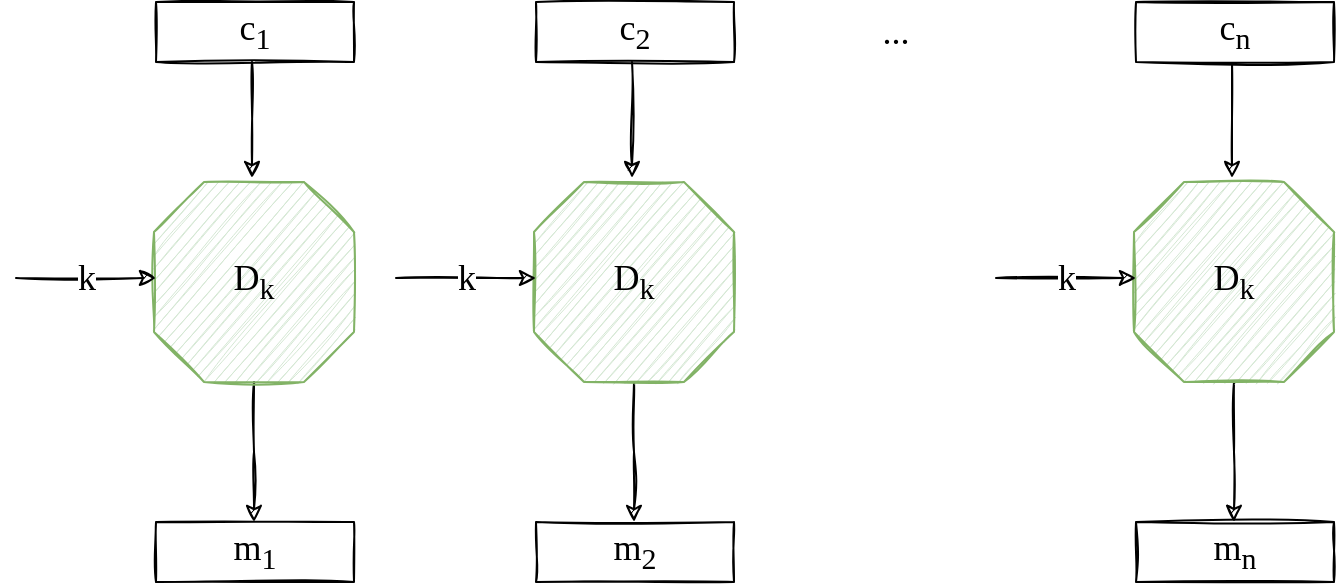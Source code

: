 <mxfile version="15.9.1" type="device"><diagram id="JP0gBPxypD-B3swmiFSp" name="Page-1"><mxGraphModel dx="1422" dy="780" grid="1" gridSize="10" guides="1" tooltips="1" connect="1" arrows="1" fold="1" page="1" pageScale="1" pageWidth="827" pageHeight="1169" math="0" shadow="0"><root><mxCell id="0"/><mxCell id="1" parent="0"/><mxCell id="Hk6vYFL49BtFeGfYQOWi-4" style="edgeStyle=orthogonalEdgeStyle;rounded=0;sketch=1;orthogonalLoop=1;jettySize=auto;html=1;fontFamily=Maven Pro;fontSize=18;" edge="1" parent="1" source="Y4TUV4H3YHWyU1hq7ZdA-2"><mxGeometry relative="1" as="geometry"><mxPoint x="169" y="510" as="targetPoint"/></mxGeometry></mxCell><mxCell id="Y4TUV4H3YHWyU1hq7ZdA-2" value="D&lt;sub&gt;k&lt;/sub&gt;" style="verticalLabelPosition=middle;verticalAlign=middle;html=1;shape=mxgraph.basic.polygon;polyCoords=[[0.25,0],[0.75,0],[1,0.25],[1,0.75],[0.75,1],[0.25,1],[0,0.75],[0,0.25]];polyline=0;sketch=1;fillColor=#d5e8d4;strokeColor=#82b366;fontFamily=Maven Pro;fontSize=18;whiteSpace=wrap;horizontal=1;labelPosition=center;align=center;" parent="1" vertex="1"><mxGeometry x="119" y="340" width="100" height="100" as="geometry"/></mxCell><mxCell id="7hbDICzPNJceYgBazotr-1" value="" style="endArrow=classic;html=1;rounded=0;entryX=0.49;entryY=-0.02;entryDx=0;entryDy=0;entryPerimeter=0;sketch=1;" parent="1" target="Y4TUV4H3YHWyU1hq7ZdA-2" edge="1"><mxGeometry width="50" height="50" relative="1" as="geometry"><mxPoint x="168" y="280" as="sourcePoint"/><mxPoint x="189" y="150" as="targetPoint"/></mxGeometry></mxCell><mxCell id="Hk6vYFL49BtFeGfYQOWi-1" value="c&lt;sub&gt;1&lt;/sub&gt;" style="rounded=0;whiteSpace=wrap;html=1;sketch=1;fontSize=18;fontFamily=Maven Pro;" vertex="1" parent="1"><mxGeometry x="120" y="250" width="99" height="30" as="geometry"/></mxCell><mxCell id="Hk6vYFL49BtFeGfYQOWi-2" value="..." style="text;html=1;strokeColor=none;fillColor=none;align=center;verticalAlign=middle;whiteSpace=wrap;rounded=0;sketch=1;fontFamily=Maven Pro;fontSize=18;" vertex="1" parent="1"><mxGeometry x="460" y="250" width="60" height="30" as="geometry"/></mxCell><mxCell id="Hk6vYFL49BtFeGfYQOWi-3" value="k" style="endArrow=classic;html=1;rounded=0;fontFamily=Maven Pro;fontSize=18;entryX=0.01;entryY=0.48;entryDx=0;entryDy=0;entryPerimeter=0;sketch=1;" edge="1" parent="1" target="Y4TUV4H3YHWyU1hq7ZdA-2"><mxGeometry width="50" height="50" relative="1" as="geometry"><mxPoint x="50" y="388" as="sourcePoint"/><mxPoint x="80" y="380" as="targetPoint"/></mxGeometry></mxCell><mxCell id="Hk6vYFL49BtFeGfYQOWi-5" value="m&lt;sub&gt;1&lt;/sub&gt;" style="rounded=0;whiteSpace=wrap;html=1;sketch=1;fontSize=18;fontFamily=Maven Pro;" vertex="1" parent="1"><mxGeometry x="120" y="510" width="99" height="30" as="geometry"/></mxCell><mxCell id="Hk6vYFL49BtFeGfYQOWi-6" style="edgeStyle=orthogonalEdgeStyle;rounded=0;sketch=1;orthogonalLoop=1;jettySize=auto;html=1;fontFamily=Maven Pro;fontSize=18;" edge="1" parent="1" source="Hk6vYFL49BtFeGfYQOWi-7"><mxGeometry relative="1" as="geometry"><mxPoint x="359" y="510" as="targetPoint"/></mxGeometry></mxCell><mxCell id="Hk6vYFL49BtFeGfYQOWi-7" value="D&lt;sub&gt;k&lt;/sub&gt;" style="verticalLabelPosition=middle;verticalAlign=middle;html=1;shape=mxgraph.basic.polygon;polyCoords=[[0.25,0],[0.75,0],[1,0.25],[1,0.75],[0.75,1],[0.25,1],[0,0.75],[0,0.25]];polyline=0;sketch=1;fillColor=#d5e8d4;strokeColor=#82b366;fontFamily=Maven Pro;fontSize=18;whiteSpace=wrap;horizontal=1;labelPosition=center;align=center;" vertex="1" parent="1"><mxGeometry x="309" y="340" width="100" height="100" as="geometry"/></mxCell><mxCell id="Hk6vYFL49BtFeGfYQOWi-8" value="" style="endArrow=classic;html=1;rounded=0;entryX=0.49;entryY=-0.02;entryDx=0;entryDy=0;entryPerimeter=0;sketch=1;" edge="1" parent="1" target="Hk6vYFL49BtFeGfYQOWi-7"><mxGeometry width="50" height="50" relative="1" as="geometry"><mxPoint x="358" y="280" as="sourcePoint"/><mxPoint x="379" y="150" as="targetPoint"/></mxGeometry></mxCell><mxCell id="Hk6vYFL49BtFeGfYQOWi-9" value="c&lt;sub&gt;2&lt;/sub&gt;" style="rounded=0;whiteSpace=wrap;html=1;sketch=1;fontSize=18;fontFamily=Maven Pro;" vertex="1" parent="1"><mxGeometry x="310" y="250" width="99" height="30" as="geometry"/></mxCell><mxCell id="Hk6vYFL49BtFeGfYQOWi-10" value="k" style="endArrow=classic;html=1;rounded=0;fontFamily=Maven Pro;fontSize=18;entryX=0.01;entryY=0.48;entryDx=0;entryDy=0;entryPerimeter=0;sketch=1;" edge="1" parent="1" target="Hk6vYFL49BtFeGfYQOWi-7"><mxGeometry width="50" height="50" relative="1" as="geometry"><mxPoint x="240" y="388" as="sourcePoint"/><mxPoint x="270" y="380" as="targetPoint"/></mxGeometry></mxCell><mxCell id="Hk6vYFL49BtFeGfYQOWi-11" value="m&lt;sub&gt;2&lt;/sub&gt;" style="rounded=0;whiteSpace=wrap;html=1;sketch=1;fontSize=18;fontFamily=Maven Pro;" vertex="1" parent="1"><mxGeometry x="310" y="510" width="99" height="30" as="geometry"/></mxCell><mxCell id="Hk6vYFL49BtFeGfYQOWi-12" style="edgeStyle=orthogonalEdgeStyle;rounded=0;sketch=1;orthogonalLoop=1;jettySize=auto;html=1;fontFamily=Maven Pro;fontSize=18;" edge="1" parent="1" source="Hk6vYFL49BtFeGfYQOWi-13"><mxGeometry relative="1" as="geometry"><mxPoint x="659" y="510" as="targetPoint"/></mxGeometry></mxCell><mxCell id="Hk6vYFL49BtFeGfYQOWi-13" value="D&lt;sub&gt;k&lt;/sub&gt;" style="verticalLabelPosition=middle;verticalAlign=middle;html=1;shape=mxgraph.basic.polygon;polyCoords=[[0.25,0],[0.75,0],[1,0.25],[1,0.75],[0.75,1],[0.25,1],[0,0.75],[0,0.25]];polyline=0;sketch=1;fillColor=#d5e8d4;strokeColor=#82b366;fontFamily=Maven Pro;fontSize=18;whiteSpace=wrap;horizontal=1;labelPosition=center;align=center;" vertex="1" parent="1"><mxGeometry x="609" y="340" width="100" height="100" as="geometry"/></mxCell><mxCell id="Hk6vYFL49BtFeGfYQOWi-14" value="" style="endArrow=classic;html=1;rounded=0;entryX=0.49;entryY=-0.02;entryDx=0;entryDy=0;entryPerimeter=0;sketch=1;" edge="1" parent="1" target="Hk6vYFL49BtFeGfYQOWi-13"><mxGeometry width="50" height="50" relative="1" as="geometry"><mxPoint x="658" y="280" as="sourcePoint"/><mxPoint x="679" y="150" as="targetPoint"/></mxGeometry></mxCell><mxCell id="Hk6vYFL49BtFeGfYQOWi-15" value="c&lt;sub&gt;n&lt;/sub&gt;" style="rounded=0;whiteSpace=wrap;html=1;sketch=1;fontSize=18;fontFamily=Maven Pro;" vertex="1" parent="1"><mxGeometry x="610" y="250" width="99" height="30" as="geometry"/></mxCell><mxCell id="Hk6vYFL49BtFeGfYQOWi-16" value="k" style="endArrow=classic;html=1;rounded=0;fontFamily=Maven Pro;fontSize=18;entryX=0.01;entryY=0.48;entryDx=0;entryDy=0;entryPerimeter=0;sketch=1;" edge="1" parent="1" target="Hk6vYFL49BtFeGfYQOWi-13"><mxGeometry width="50" height="50" relative="1" as="geometry"><mxPoint x="540" y="388" as="sourcePoint"/><mxPoint x="570" y="380" as="targetPoint"/></mxGeometry></mxCell><mxCell id="Hk6vYFL49BtFeGfYQOWi-17" value="m&lt;sub&gt;n&lt;/sub&gt;" style="rounded=0;whiteSpace=wrap;html=1;sketch=1;fontSize=18;fontFamily=Maven Pro;" vertex="1" parent="1"><mxGeometry x="610" y="510" width="99" height="30" as="geometry"/></mxCell></root></mxGraphModel></diagram></mxfile>
